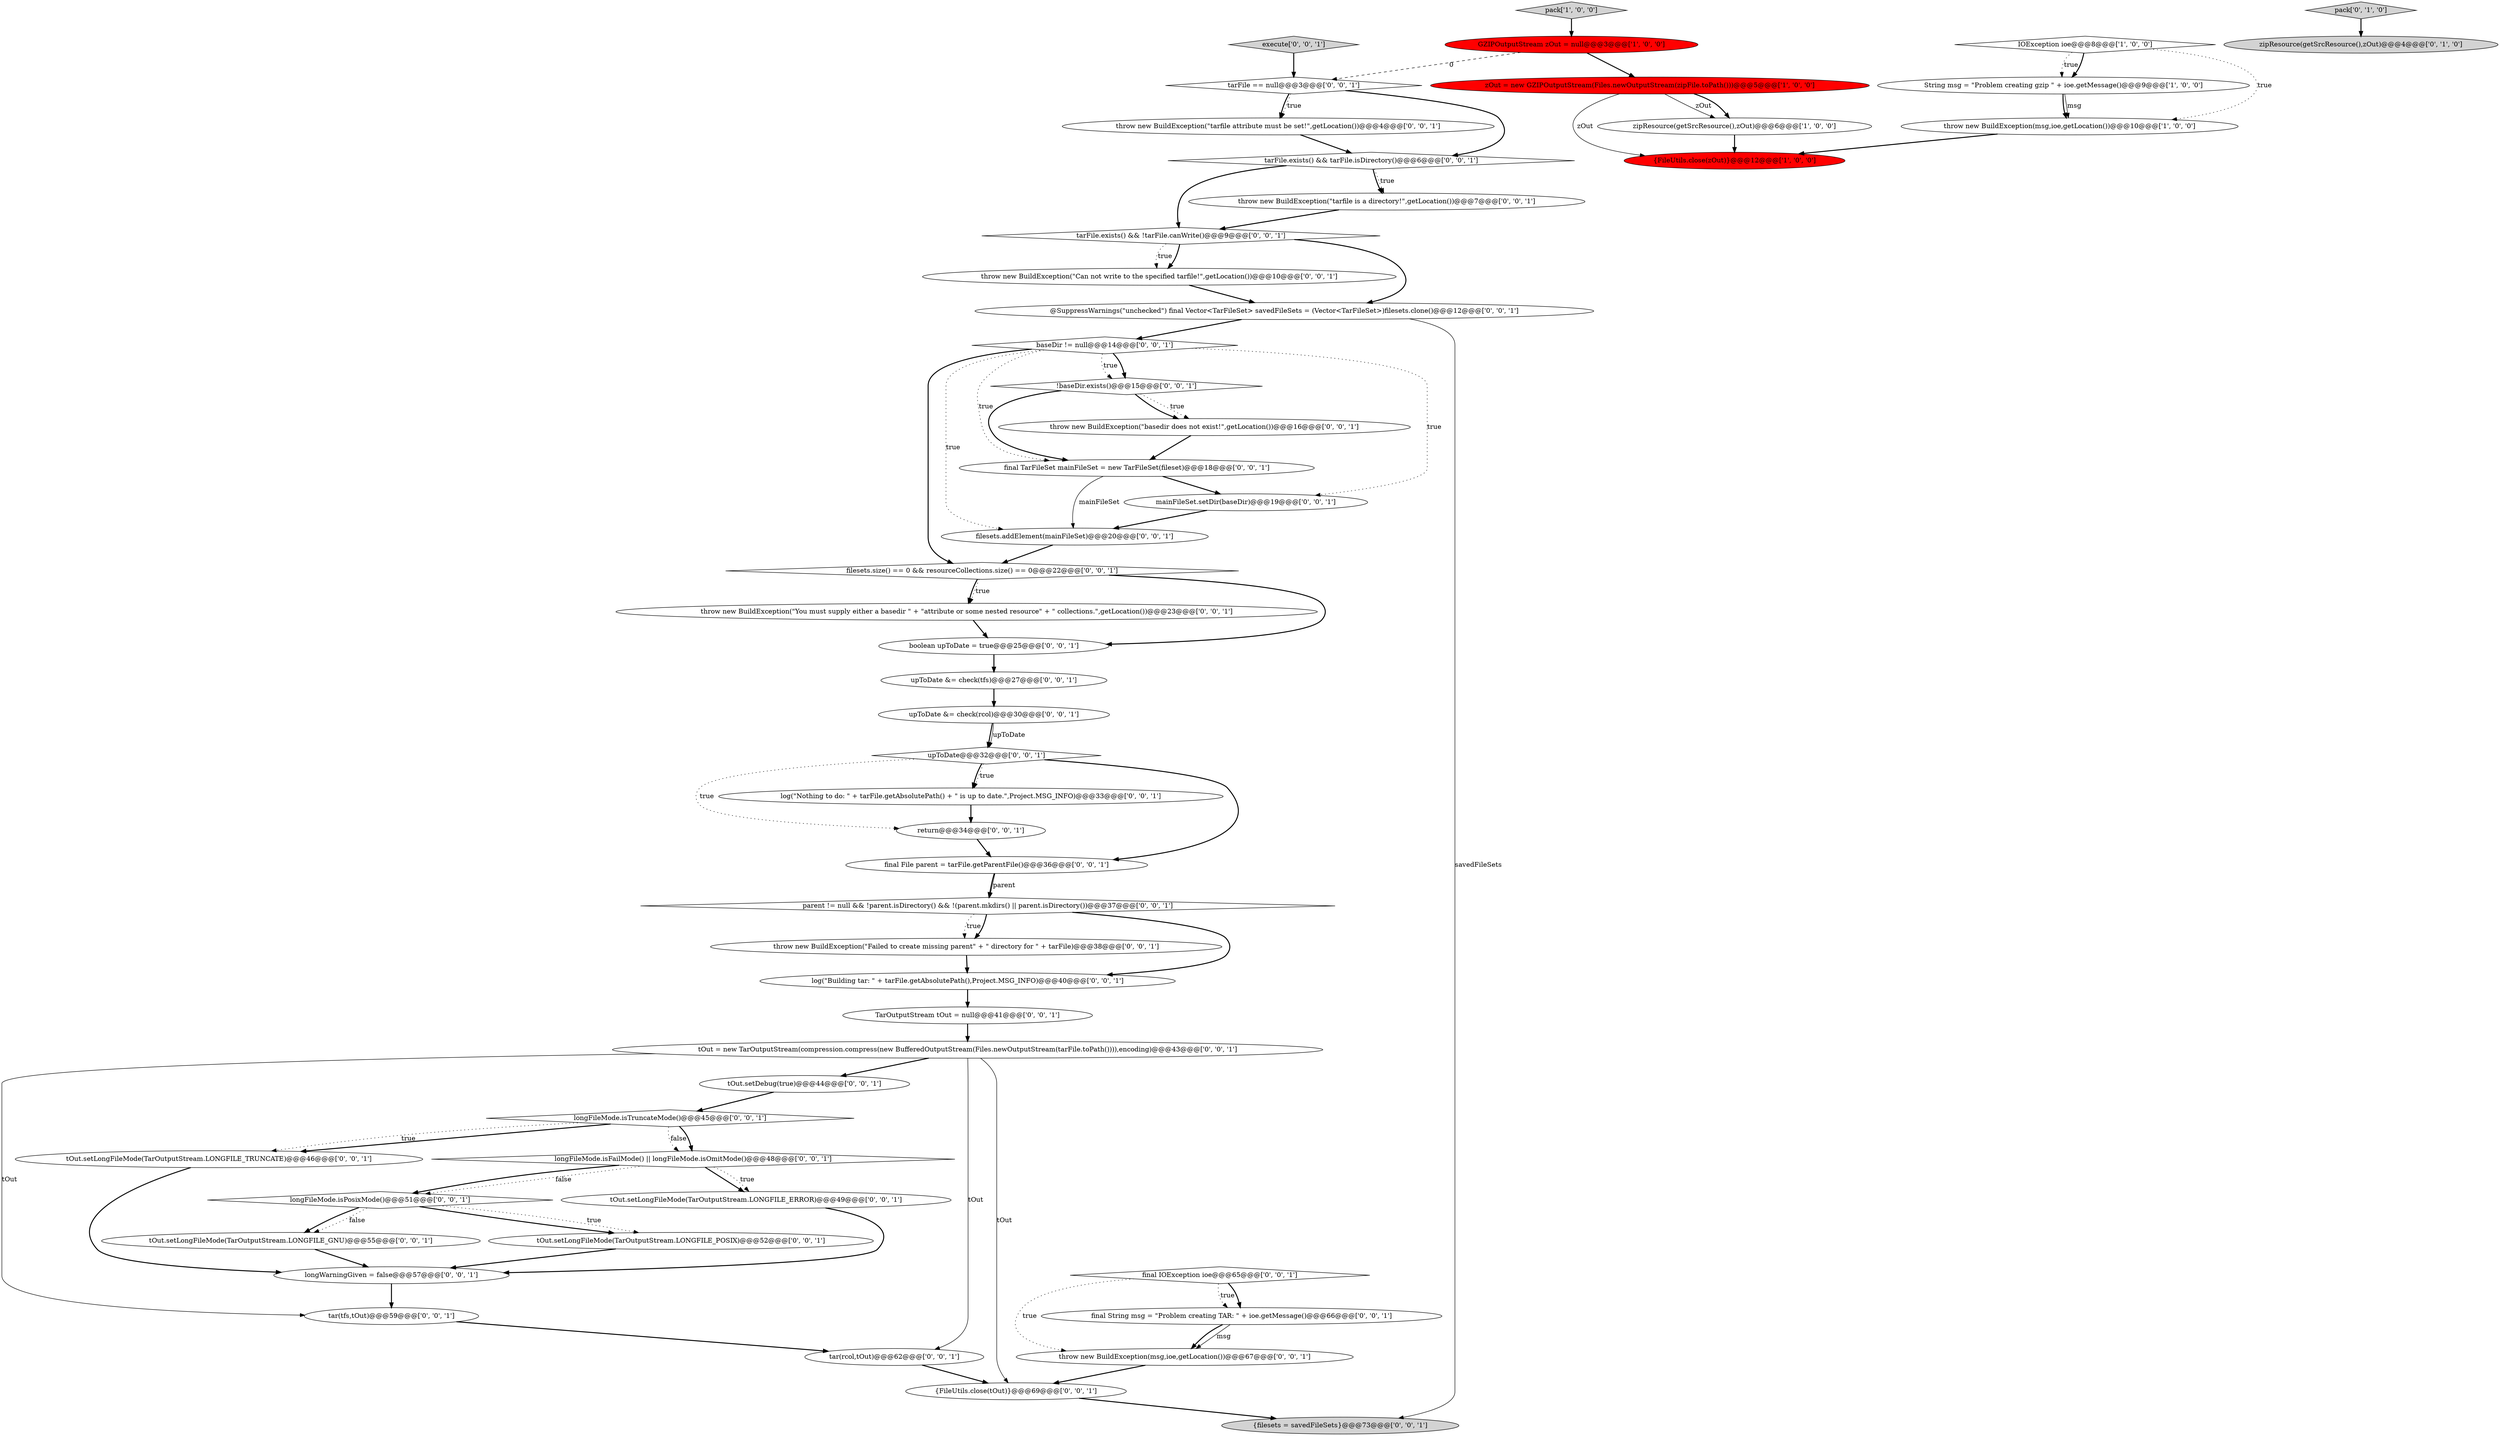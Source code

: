 digraph {
44 [style = filled, label = "execute['0', '0', '1']", fillcolor = lightgray, shape = diamond image = "AAA0AAABBB3BBB"];
42 [style = filled, label = "tarFile == null@@@3@@@['0', '0', '1']", fillcolor = white, shape = diamond image = "AAA0AAABBB3BBB"];
12 [style = filled, label = "longWarningGiven = false@@@57@@@['0', '0', '1']", fillcolor = white, shape = ellipse image = "AAA0AAABBB3BBB"];
49 [style = filled, label = "tOut = new TarOutputStream(compression.compress(new BufferedOutputStream(Files.newOutputStream(tarFile.toPath()))),encoding)@@@43@@@['0', '0', '1']", fillcolor = white, shape = ellipse image = "AAA0AAABBB3BBB"];
22 [style = filled, label = "tar(rcol,tOut)@@@62@@@['0', '0', '1']", fillcolor = white, shape = ellipse image = "AAA0AAABBB3BBB"];
6 [style = filled, label = "GZIPOutputStream zOut = null@@@3@@@['1', '0', '0']", fillcolor = red, shape = ellipse image = "AAA1AAABBB1BBB"];
27 [style = filled, label = "throw new BuildException(\"You must supply either a basedir \" + \"attribute or some nested resource\" + \" collections.\",getLocation())@@@23@@@['0', '0', '1']", fillcolor = white, shape = ellipse image = "AAA0AAABBB3BBB"];
45 [style = filled, label = "filesets.addElement(mainFileSet)@@@20@@@['0', '0', '1']", fillcolor = white, shape = ellipse image = "AAA0AAABBB3BBB"];
46 [style = filled, label = "throw new BuildException(\"Can not write to the specified tarfile!\",getLocation())@@@10@@@['0', '0', '1']", fillcolor = white, shape = ellipse image = "AAA0AAABBB3BBB"];
33 [style = filled, label = "tarFile.exists() && !tarFile.canWrite()@@@9@@@['0', '0', '1']", fillcolor = white, shape = diamond image = "AAA0AAABBB3BBB"];
0 [style = filled, label = "zipResource(getSrcResource(),zOut)@@@6@@@['1', '0', '0']", fillcolor = white, shape = ellipse image = "AAA0AAABBB1BBB"];
24 [style = filled, label = "tOut.setLongFileMode(TarOutputStream.LONGFILE_ERROR)@@@49@@@['0', '0', '1']", fillcolor = white, shape = ellipse image = "AAA0AAABBB3BBB"];
50 [style = filled, label = "boolean upToDate = true@@@25@@@['0', '0', '1']", fillcolor = white, shape = ellipse image = "AAA0AAABBB3BBB"];
34 [style = filled, label = "parent != null && !parent.isDirectory() && !(parent.mkdirs() || parent.isDirectory())@@@37@@@['0', '0', '1']", fillcolor = white, shape = diamond image = "AAA0AAABBB3BBB"];
1 [style = filled, label = "String msg = \"Problem creating gzip \" + ioe.getMessage()@@@9@@@['1', '0', '0']", fillcolor = white, shape = ellipse image = "AAA0AAABBB1BBB"];
13 [style = filled, label = "tOut.setLongFileMode(TarOutputStream.LONGFILE_POSIX)@@@52@@@['0', '0', '1']", fillcolor = white, shape = ellipse image = "AAA0AAABBB3BBB"];
28 [style = filled, label = "return@@@34@@@['0', '0', '1']", fillcolor = white, shape = ellipse image = "AAA0AAABBB3BBB"];
15 [style = filled, label = "throw new BuildException(\"tarfile is a directory!\",getLocation())@@@7@@@['0', '0', '1']", fillcolor = white, shape = ellipse image = "AAA0AAABBB3BBB"];
31 [style = filled, label = "throw new BuildException(msg,ioe,getLocation())@@@67@@@['0', '0', '1']", fillcolor = white, shape = ellipse image = "AAA0AAABBB3BBB"];
48 [style = filled, label = "longFileMode.isPosixMode()@@@51@@@['0', '0', '1']", fillcolor = white, shape = diamond image = "AAA0AAABBB3BBB"];
3 [style = filled, label = "{FileUtils.close(zOut)}@@@12@@@['1', '0', '0']", fillcolor = red, shape = ellipse image = "AAA1AAABBB1BBB"];
9 [style = filled, label = "pack['0', '1', '0']", fillcolor = lightgray, shape = diamond image = "AAA0AAABBB2BBB"];
52 [style = filled, label = "@SuppressWarnings(\"unchecked\") final Vector<TarFileSet> savedFileSets = (Vector<TarFileSet>)filesets.clone()@@@12@@@['0', '0', '1']", fillcolor = white, shape = ellipse image = "AAA0AAABBB3BBB"];
41 [style = filled, label = "{FileUtils.close(tOut)}@@@69@@@['0', '0', '1']", fillcolor = white, shape = ellipse image = "AAA0AAABBB3BBB"];
29 [style = filled, label = "upToDate &= check(tfs)@@@27@@@['0', '0', '1']", fillcolor = white, shape = ellipse image = "AAA0AAABBB3BBB"];
19 [style = filled, label = "final File parent = tarFile.getParentFile()@@@36@@@['0', '0', '1']", fillcolor = white, shape = ellipse image = "AAA0AAABBB3BBB"];
4 [style = filled, label = "zOut = new GZIPOutputStream(Files.newOutputStream(zipFile.toPath()))@@@5@@@['1', '0', '0']", fillcolor = red, shape = ellipse image = "AAA1AAABBB1BBB"];
37 [style = filled, label = "tOut.setLongFileMode(TarOutputStream.LONGFILE_GNU)@@@55@@@['0', '0', '1']", fillcolor = white, shape = ellipse image = "AAA0AAABBB3BBB"];
17 [style = filled, label = "tOut.setLongFileMode(TarOutputStream.LONGFILE_TRUNCATE)@@@46@@@['0', '0', '1']", fillcolor = white, shape = ellipse image = "AAA0AAABBB3BBB"];
30 [style = filled, label = "upToDate@@@32@@@['0', '0', '1']", fillcolor = white, shape = diamond image = "AAA0AAABBB3BBB"];
8 [style = filled, label = "zipResource(getSrcResource(),zOut)@@@4@@@['0', '1', '0']", fillcolor = lightgray, shape = ellipse image = "AAA0AAABBB2BBB"];
32 [style = filled, label = "!baseDir.exists()@@@15@@@['0', '0', '1']", fillcolor = white, shape = diamond image = "AAA0AAABBB3BBB"];
53 [style = filled, label = "final IOException ioe@@@65@@@['0', '0', '1']", fillcolor = white, shape = diamond image = "AAA0AAABBB3BBB"];
39 [style = filled, label = "final TarFileSet mainFileSet = new TarFileSet(fileset)@@@18@@@['0', '0', '1']", fillcolor = white, shape = ellipse image = "AAA0AAABBB3BBB"];
51 [style = filled, label = "longFileMode.isTruncateMode()@@@45@@@['0', '0', '1']", fillcolor = white, shape = diamond image = "AAA0AAABBB3BBB"];
40 [style = filled, label = "filesets.size() == 0 && resourceCollections.size() == 0@@@22@@@['0', '0', '1']", fillcolor = white, shape = diamond image = "AAA0AAABBB3BBB"];
43 [style = filled, label = "throw new BuildException(\"tarfile attribute must be set!\",getLocation())@@@4@@@['0', '0', '1']", fillcolor = white, shape = ellipse image = "AAA0AAABBB3BBB"];
2 [style = filled, label = "throw new BuildException(msg,ioe,getLocation())@@@10@@@['1', '0', '0']", fillcolor = white, shape = ellipse image = "AAA0AAABBB1BBB"];
10 [style = filled, label = "throw new BuildException(\"Failed to create missing parent\" + \" directory for \" + tarFile)@@@38@@@['0', '0', '1']", fillcolor = white, shape = ellipse image = "AAA0AAABBB3BBB"];
16 [style = filled, label = "tarFile.exists() && tarFile.isDirectory()@@@6@@@['0', '0', '1']", fillcolor = white, shape = diamond image = "AAA0AAABBB3BBB"];
14 [style = filled, label = "upToDate &= check(rcol)@@@30@@@['0', '0', '1']", fillcolor = white, shape = ellipse image = "AAA0AAABBB3BBB"];
5 [style = filled, label = "IOException ioe@@@8@@@['1', '0', '0']", fillcolor = white, shape = diamond image = "AAA0AAABBB1BBB"];
26 [style = filled, label = "final String msg = \"Problem creating TAR: \" + ioe.getMessage()@@@66@@@['0', '0', '1']", fillcolor = white, shape = ellipse image = "AAA0AAABBB3BBB"];
11 [style = filled, label = "log(\"Nothing to do: \" + tarFile.getAbsolutePath() + \" is up to date.\",Project.MSG_INFO)@@@33@@@['0', '0', '1']", fillcolor = white, shape = ellipse image = "AAA0AAABBB3BBB"];
47 [style = filled, label = "tOut.setDebug(true)@@@44@@@['0', '0', '1']", fillcolor = white, shape = ellipse image = "AAA0AAABBB3BBB"];
20 [style = filled, label = "log(\"Building tar: \" + tarFile.getAbsolutePath(),Project.MSG_INFO)@@@40@@@['0', '0', '1']", fillcolor = white, shape = ellipse image = "AAA0AAABBB3BBB"];
38 [style = filled, label = "baseDir != null@@@14@@@['0', '0', '1']", fillcolor = white, shape = diamond image = "AAA0AAABBB3BBB"];
36 [style = filled, label = "longFileMode.isFailMode() || longFileMode.isOmitMode()@@@48@@@['0', '0', '1']", fillcolor = white, shape = diamond image = "AAA0AAABBB3BBB"];
25 [style = filled, label = "tar(tfs,tOut)@@@59@@@['0', '0', '1']", fillcolor = white, shape = ellipse image = "AAA0AAABBB3BBB"];
35 [style = filled, label = "TarOutputStream tOut = null@@@41@@@['0', '0', '1']", fillcolor = white, shape = ellipse image = "AAA0AAABBB3BBB"];
21 [style = filled, label = "{filesets = savedFileSets}@@@73@@@['0', '0', '1']", fillcolor = lightgray, shape = ellipse image = "AAA0AAABBB3BBB"];
7 [style = filled, label = "pack['1', '0', '0']", fillcolor = lightgray, shape = diamond image = "AAA0AAABBB1BBB"];
23 [style = filled, label = "mainFileSet.setDir(baseDir)@@@19@@@['0', '0', '1']", fillcolor = white, shape = ellipse image = "AAA0AAABBB3BBB"];
18 [style = filled, label = "throw new BuildException(\"basedir does not exist!\",getLocation())@@@16@@@['0', '0', '1']", fillcolor = white, shape = ellipse image = "AAA0AAABBB3BBB"];
34->20 [style = bold, label=""];
25->22 [style = bold, label=""];
23->45 [style = bold, label=""];
5->1 [style = dotted, label="true"];
38->39 [style = dotted, label="true"];
26->31 [style = solid, label="msg"];
30->11 [style = bold, label=""];
53->26 [style = dotted, label="true"];
36->24 [style = bold, label=""];
33->46 [style = bold, label=""];
39->23 [style = bold, label=""];
51->17 [style = bold, label=""];
47->51 [style = bold, label=""];
29->14 [style = bold, label=""];
49->41 [style = solid, label="tOut"];
32->18 [style = bold, label=""];
49->25 [style = solid, label="tOut"];
36->24 [style = dotted, label="true"];
0->3 [style = bold, label=""];
50->29 [style = bold, label=""];
11->28 [style = bold, label=""];
43->16 [style = bold, label=""];
40->50 [style = bold, label=""];
19->34 [style = bold, label=""];
48->37 [style = bold, label=""];
14->30 [style = bold, label=""];
48->13 [style = dotted, label="true"];
41->21 [style = bold, label=""];
14->30 [style = solid, label="upToDate"];
22->41 [style = bold, label=""];
51->36 [style = dotted, label="false"];
6->42 [style = dashed, label="0"];
9->8 [style = bold, label=""];
4->0 [style = bold, label=""];
38->32 [style = bold, label=""];
6->4 [style = bold, label=""];
5->1 [style = bold, label=""];
30->19 [style = bold, label=""];
13->12 [style = bold, label=""];
16->33 [style = bold, label=""];
42->43 [style = dotted, label="true"];
38->23 [style = dotted, label="true"];
7->6 [style = bold, label=""];
28->19 [style = bold, label=""];
31->41 [style = bold, label=""];
48->13 [style = bold, label=""];
51->17 [style = dotted, label="true"];
30->28 [style = dotted, label="true"];
15->33 [style = bold, label=""];
44->42 [style = bold, label=""];
24->12 [style = bold, label=""];
32->18 [style = dotted, label="true"];
33->52 [style = bold, label=""];
2->3 [style = bold, label=""];
34->10 [style = dotted, label="true"];
42->16 [style = bold, label=""];
38->32 [style = dotted, label="true"];
35->49 [style = bold, label=""];
4->0 [style = solid, label="zOut"];
49->22 [style = solid, label="tOut"];
37->12 [style = bold, label=""];
53->31 [style = dotted, label="true"];
26->31 [style = bold, label=""];
17->12 [style = bold, label=""];
18->39 [style = bold, label=""];
51->36 [style = bold, label=""];
36->48 [style = dotted, label="false"];
40->27 [style = bold, label=""];
53->26 [style = bold, label=""];
32->39 [style = bold, label=""];
1->2 [style = bold, label=""];
38->45 [style = dotted, label="true"];
52->21 [style = solid, label="savedFileSets"];
33->46 [style = dotted, label="true"];
40->27 [style = dotted, label="true"];
38->40 [style = bold, label=""];
30->11 [style = dotted, label="true"];
45->40 [style = bold, label=""];
5->2 [style = dotted, label="true"];
16->15 [style = dotted, label="true"];
16->15 [style = bold, label=""];
10->20 [style = bold, label=""];
42->43 [style = bold, label=""];
4->3 [style = solid, label="zOut"];
52->38 [style = bold, label=""];
48->37 [style = dotted, label="false"];
46->52 [style = bold, label=""];
34->10 [style = bold, label=""];
49->47 [style = bold, label=""];
19->34 [style = solid, label="parent"];
12->25 [style = bold, label=""];
27->50 [style = bold, label=""];
36->48 [style = bold, label=""];
1->2 [style = solid, label="msg"];
39->45 [style = solid, label="mainFileSet"];
20->35 [style = bold, label=""];
}
